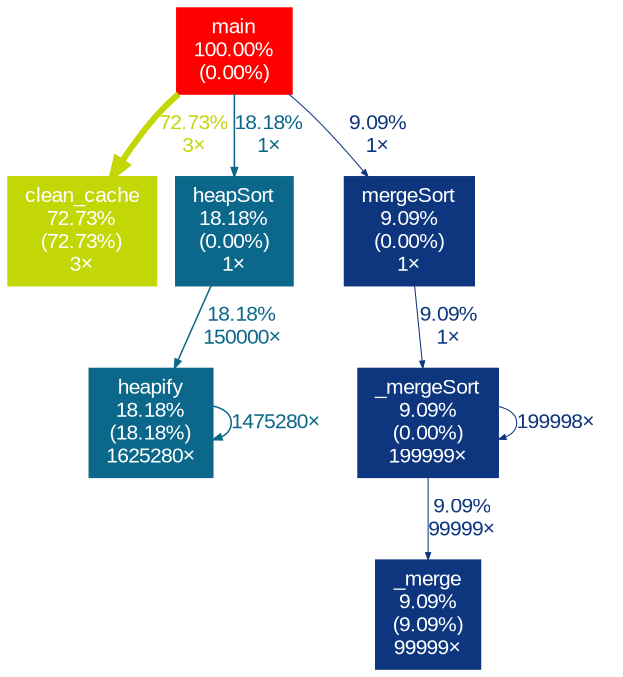 digraph {
	graph [fontname=Arial, nodesep=0.125, ranksep=0.25];
	node [fontcolor=white, fontname=Arial, height=0, shape=box, style=filled, width=0];
	edge [fontname=Arial];
	1 [color="#ff0000", fontcolor="#ffffff", fontsize="10.00", label="main\n100.00%\n(0.00%)"];
	1 -> 2 [arrowsize="0.85", color="#c3d606", fontcolor="#c3d606", fontsize="10.00", label="72.73%\n3×", labeldistance="2.91", penwidth="2.91"];
	1 -> 4 [arrowsize="0.43", color="#0c688a", fontcolor="#0c688a", fontsize="10.00", label="18.18%\n1×", labeldistance="0.73", penwidth="0.73"];
	1 -> 5 [arrowsize="0.35", color="#0d367e", fontcolor="#0d367e", fontsize="10.00", label="9.09%\n1×", labeldistance="0.50", penwidth="0.50"];
	2 [color="#c3d606", fontcolor="#ffffff", fontsize="10.00", label="clean_cache\n72.73%\n(72.73%)\n3×"];
	3 [color="#0c688a", fontcolor="#ffffff", fontsize="10.00", label="heapify\n18.18%\n(18.18%)\n1625280×"];
	3 -> 3 [arrowsize="0.43", color="#0c688a", fontcolor="#0c688a", fontsize="10.00", label="1475280×", labeldistance="0.73", penwidth="0.73"];
	4 [color="#0c688a", fontcolor="#ffffff", fontsize="10.00", label="heapSort\n18.18%\n(0.00%)\n1×"];
	4 -> 3 [arrowsize="0.43", color="#0c688a", fontcolor="#0c688a", fontsize="10.00", label="18.18%\n150000×", labeldistance="0.73", penwidth="0.73"];
	5 [color="#0d367e", fontcolor="#ffffff", fontsize="10.00", label="mergeSort\n9.09%\n(0.00%)\n1×"];
	5 -> 7 [arrowsize="0.35", color="#0d367e", fontcolor="#0d367e", fontsize="10.00", label="9.09%\n1×", labeldistance="0.50", penwidth="0.50"];
	6 [color="#0d367e", fontcolor="#ffffff", fontsize="10.00", label="_merge\n9.09%\n(9.09%)\n99999×"];
	7 [color="#0d367e", fontcolor="#ffffff", fontsize="10.00", label="_mergeSort\n9.09%\n(0.00%)\n199999×"];
	7 -> 6 [arrowsize="0.35", color="#0d367e", fontcolor="#0d367e", fontsize="10.00", label="9.09%\n99999×", labeldistance="0.50", penwidth="0.50"];
	7 -> 7 [arrowsize="0.35", color="#0d367e", fontcolor="#0d367e", fontsize="10.00", label="199998×", labeldistance="0.50", penwidth="0.50"];
}
